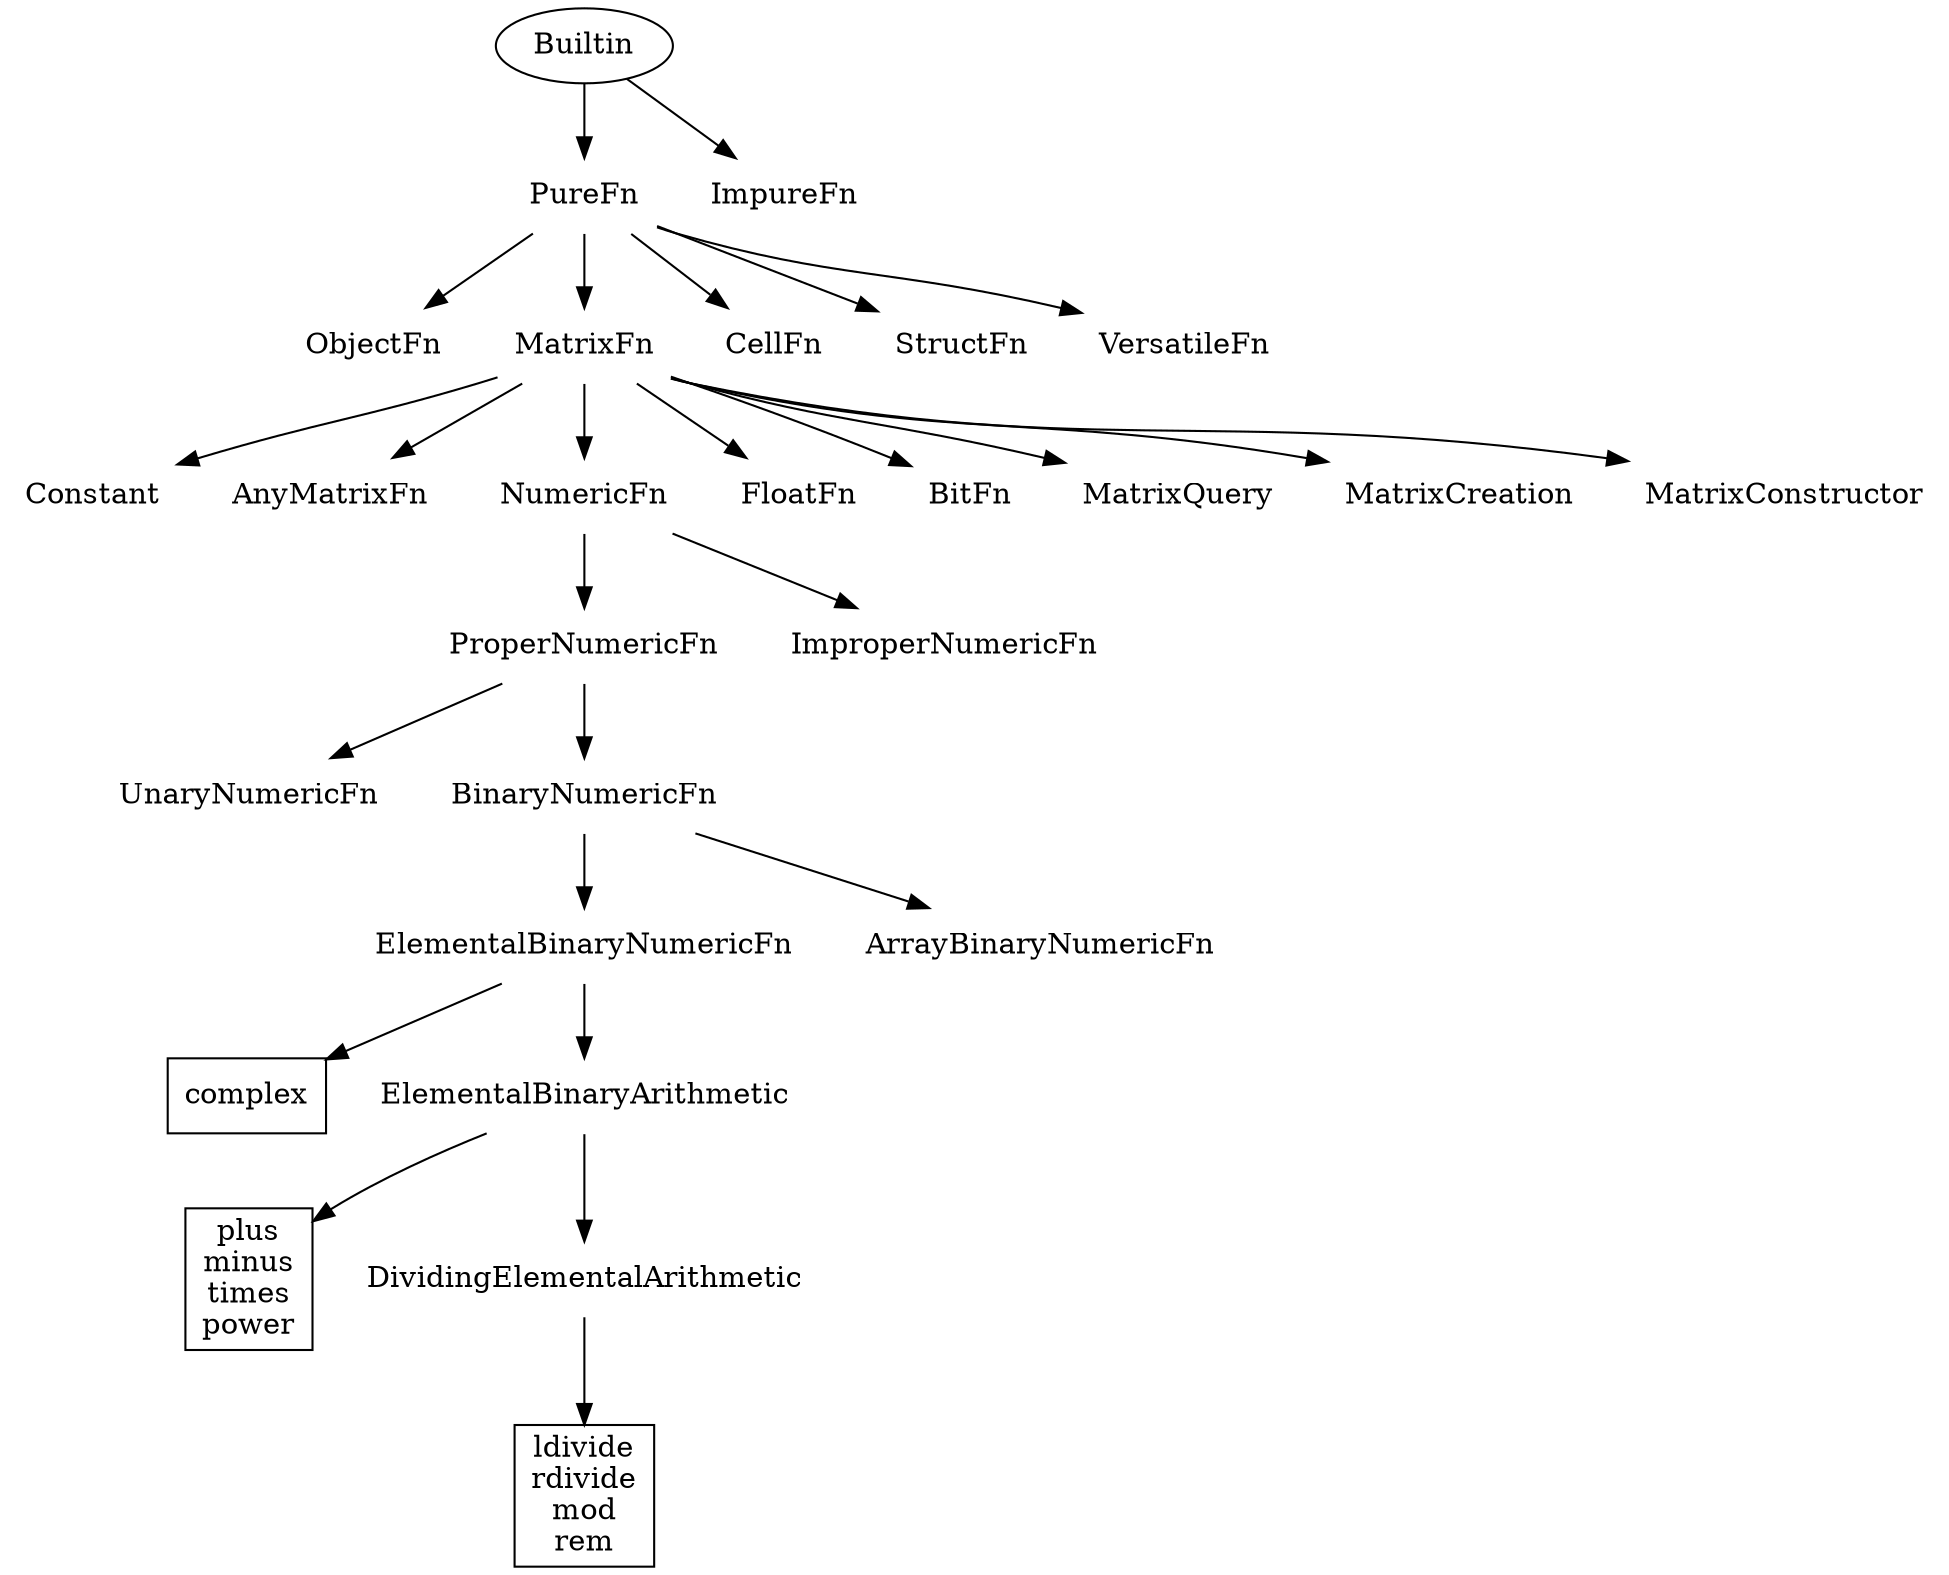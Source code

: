 digraph builtins{
       //size="10.25,7.75";
       rankdir=TD;
       //graph [ranksep=.2,concentrate=true, nodesep=.3];
       //edge[ weight = 1.2 ];
       Builtin;


    
   //- create a way of just returning the dominant arg, where a list of dominant args is given
   //abstractRoot[shape=plaintext,color=none,label="Root"];
   //Builtin -> abstractRoot;
    
   //pure functions have no side effects and always return the same value, depending only on arguments
   abstractPureFunction[shape=plaintext,color=none,label="PureFn"];
   Builtin -> abstractPureFunction [weight=2];

   objectFunction[shape=plaintext,label="ObjectFn",rank="max"];
   abstractPureFunction -> objectFunction;
    
   //function operates on matrizes (numerical,char,logical)
   abstractMatrixFunction[shape=plaintext,color=none,label="MatrixFn"];
   abstractPureFunction -> abstractMatrixFunction [weight=10];
   
   //constant function - there are few of these, most 'constants' take optional shape args
   abstractConstant[shape=plaintext,color=none,label="Constant"];
   abstractMatrixFunction -> abstractConstant;


   //general function - operates on any matrix, sometimes with restrictions
   abstractAnyMatrixFunction[shape=plaintext,color=none,label="AnyMatrixFn"];
   abstractMatrixFunction -> abstractAnyMatrixFunction;
    
    

  //- some actual Matlab functions don't actually coerce logicals and or chars!
  abstractNumericFunction[shape=plaintext,color=none,label="NumericFn"];
  abstractMatrixFunction -> abstractNumericFunction[weight=10];
    
  //should this be called something related to operator?
  abstractProperNumericFunction[shape=plaintext,color=none,label="ProperNumericFn"];
  abstractNumericFunction -> abstractProperNumericFunction[weight=10];
   
  //unary numeric function
  abstractUnaryNumericFunction[shape=plaintext,color=none,label="UnaryNumericFn"];
  abstractProperNumericFunction -> abstractUnaryNumericFunction;

  //binary numeric function - doesn't mix integers
  abstractBinaryNumericFunction[shape=plaintext,color=none,label="BinaryNumericFn"];
  abstractProperNumericFunction -> abstractBinaryNumericFunction[weight=10];
    
       //elemental binary numeric matrix function
       abstractElementalBinaryNumericFunction[shape=plaintext,color=none,label="ElementalBinaryNumericFn"];
       abstractBinaryNumericFunction -> abstractElementalBinaryNumericFunction[weight=10];
       complex[shape=box,label="complex",rank="max"];
       abstractElementalBinaryNumericFunction -> complex;
    
       //elemewise binary arithmetic
       abstractElementalBinaryArithmetic[shape=plaintext,color=none,label="ElementalBinaryArithmetic"];
       abstractElementalBinaryNumericFunction -> abstractElementalBinaryArithmetic[weight=10];
       plus[shape=box,label="plus\nminus\ntimes\npower",rank="max"];
       abstractElementalBinaryArithmetic -> plus;

       abstractDividingElementalArithmetic[shape=plaintext,color=none,label="DividingElementalArithmetic"];
       abstractElementalBinaryArithmetic -> abstractDividingElementalArithmetic[weight=10];
       ldivide[shape=box,label="ldivide\nrdivide\nmod\nrem",rank="max"];
       abstractDividingElementalArithmetic -> ldivide;
    
  //array wise binary numeric matrix function
  abstractArrayBinaryNumericFunction[shape=plaintext,color=none,label="ArrayBinaryNumericFn"];
  abstractBinaryNumericFunction -> abstractArrayBinaryNumericFunction;

    
  //arguments that either options or different possible operands.
  abstractImproperNumericFunction[shape=plaintext,color=none,label="ImproperNumericFn"];
  abstractNumericFunction -> abstractImproperNumericFunction;
    
    


  //operatoes on floating point matrizes
  abstractFloatFunction[shape=plaintext,color=none,label="FloatFn"];
  abstractMatrixFunction -> abstractFloatFunction;


  //bit functions - usually operates on ints or logicals, some exceptions
  abstractBitFunction[shape=plaintext,color=none,label="BitFn"];
  abstractMatrixFunction -> abstractBitFunction;

  //TODO impure/pure unary for scalar?
  abstractMatrixQuery[shape=plaintext,color=none,label="MatrixQuery"];
  abstractMatrixFunction -> abstractMatrixQuery;
    
  //functions that create matrix arrays from vectors or values describing the matrizes
  abstractMatrixCreation[shape=plaintext,color=none,label="MatrixCreation"];
  abstractMatrixFunction -> abstractMatrixCreation;
    
  //matrix constructors
  abstractMatrixConstructor[shape=plaintext,color=none,label="MatrixConstructor"];
  abstractMatrixFunction -> abstractMatrixConstructor;
    
  //function operates on cell arrays
  abstractCellFunction[shape=plaintext,color=none,label="CellFn"];
  abstractPureFunction -> abstractCellFunction;
  //cell[shape=box,label="cell",rank="max"];
  //abstractCellFunction -> cell;
  //     abstractCellCat[shape=plaintext,color=none,label="CellCat"];
  //     abstractCellFunction -> abstractCellCat;
  //     cellhorzcat[shape=box,label="cellhorzcat\ncellvertcat",rank="max"];
  //     abstractCellCat -> cellhorzcat;
    
  //function operates on structures
  abstractStructFunction[shape=plaintext,color=none,label="StructFn"];
  abstractPureFunction -> abstractStructFunction;
  //isfield[shape=box,label="isfield\nstruct",rank="max"];
  //abstractStructFunction -> isfield;
    


  //function operates on a mixtures of matrizes, cell arrays, structures and/or objects
  abstractVersatileFunction[shape=plaintext,color=none,label="VersatileFn"];
  abstractPureFunction -> abstractVersatileFunction;
    
    
  //*** opposite of pure functions *****************************************
  abstractImpureFunction[shape=plaintext,color=none,label="ImpureFn"];
  Builtin -> abstractImpureFunction;
  //superiorto[shape=box,label="superiorto\nsuperiorfloat\nexit\nquit",rank="max"];
  //abstractImpureFunction -> superiorto;
    
}
